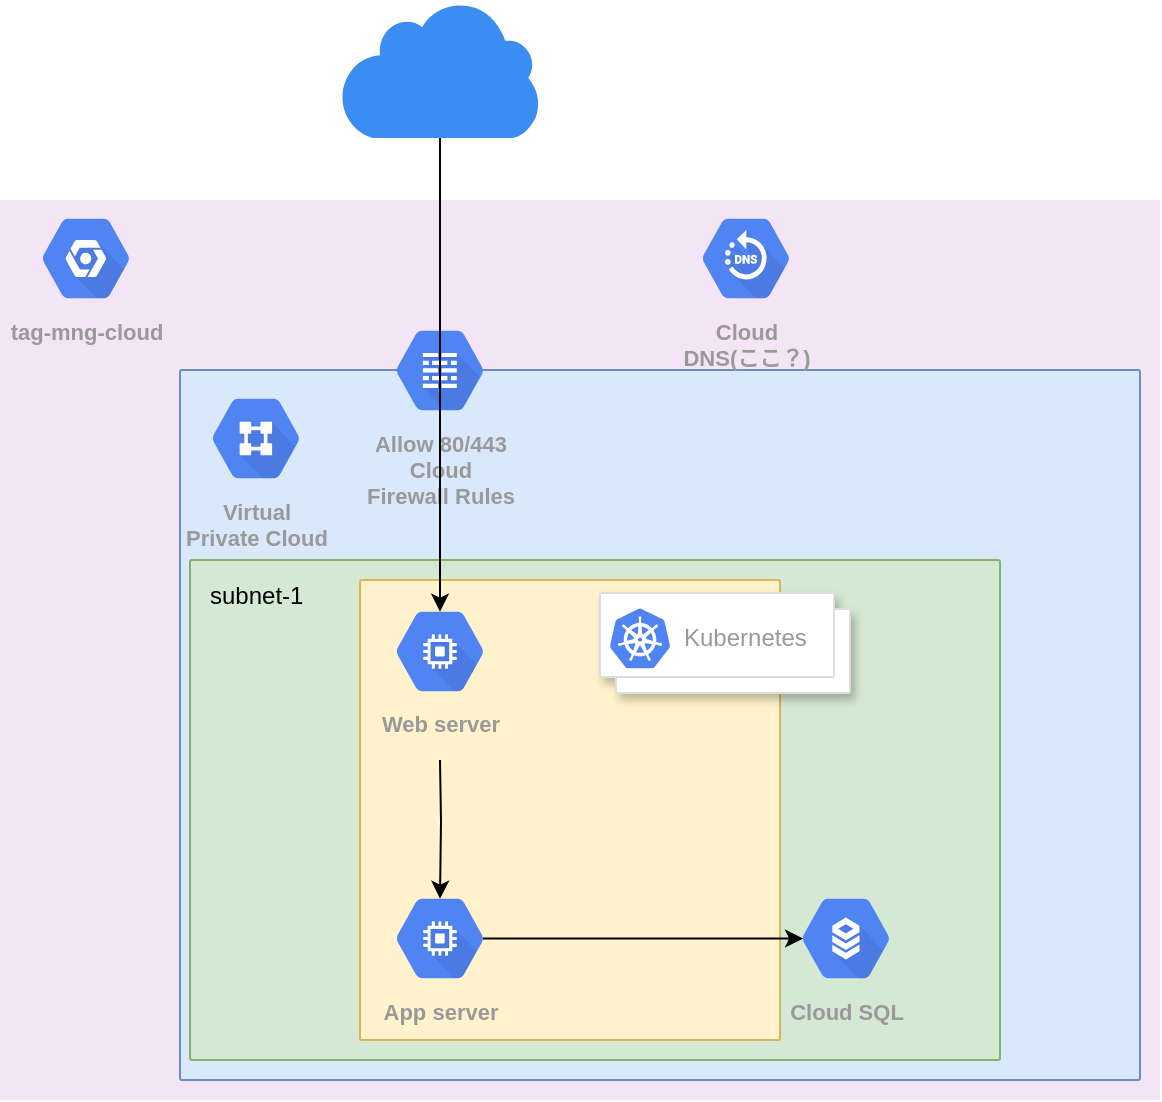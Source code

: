 <mxfile version="12.2.0" pages="1"><diagram id="d9hvXezwaqhMsfO8WMtO" name="arc"><mxGraphModel dx="675" dy="1678" grid="1" gridSize="10" guides="1" tooltips="1" connect="1" arrows="1" fold="1" page="1" pageScale="1" pageWidth="827" pageHeight="1169" math="0" shadow="0"><root><mxCell id="0"/><mxCell id="1" parent="0"/><mxCell id="9hy4bLcaHKWVvODeZnwO-1" value="" style="points=[[0,0,0],[0.25,0,0],[0.5,0,0],[0.75,0,0],[1,0,0],[1,0.25,0],[1,0.5,0],[1,0.75,0],[1,1,0],[0.75,1,0],[0.5,1,0],[0.25,1,0],[0,1,0],[0,0.75,0],[0,0.5,0],[0,0.25,0]];rounded=1;absoluteArcSize=1;arcSize=2;html=1;strokeColor=none;gradientColor=none;shadow=0;dashed=0;fontSize=12;fontColor=#9E9E9E;align=left;verticalAlign=top;spacing=10;spacingTop=-4;fillColor=#F3E5F5;" vertex="1" parent="1"><mxGeometry x="10" y="10" width="580" height="450" as="geometry"/></mxCell><mxCell id="9hy4bLcaHKWVvODeZnwO-5" value="" style="points=[[0,0,0],[0.25,0,0],[0.5,0,0],[0.75,0,0],[1,0,0],[1,0.25,0],[1,0.5,0],[1,0.75,0],[1,1,0],[0.75,1,0],[0.5,1,0],[0.25,1,0],[0,1,0],[0,0.75,0],[0,0.5,0],[0,0.25,0]];rounded=1;absoluteArcSize=1;arcSize=2;html=1;strokeColor=#6c8ebf;shadow=0;dashed=0;fontSize=12;align=left;verticalAlign=top;spacing=10;spacingTop=-4;fillColor=#dae8fc;" vertex="1" parent="1"><mxGeometry x="100" y="95" width="480" height="355" as="geometry"/></mxCell><mxCell id="9hy4bLcaHKWVvODeZnwO-10" value="subnet-1" style="points=[[0,0,0],[0.25,0,0],[0.5,0,0],[0.75,0,0],[1,0,0],[1,0.25,0],[1,0.5,0],[1,0.75,0],[1,1,0],[0.75,1,0],[0.5,1,0],[0.25,1,0],[0,1,0],[0,0.75,0],[0,0.5,0],[0,0.25,0]];rounded=1;absoluteArcSize=1;arcSize=2;html=1;strokeColor=#82b366;shadow=0;dashed=0;fontSize=12;align=left;verticalAlign=top;spacing=10;spacingTop=-4;fillColor=#d5e8d4;" vertex="1" parent="1"><mxGeometry x="105" y="190" width="405" height="250" as="geometry"/></mxCell><mxCell id="9hy4bLcaHKWVvODeZnwO-9" value="Virtual&#10;Private Cloud" style="html=1;fillColor=#5184F3;strokeColor=none;verticalAlign=top;labelPosition=center;verticalLabelPosition=bottom;align=center;spacingTop=-6;fontSize=11;fontStyle=1;fontColor=#999999;shape=mxgraph.gcp2.hexIcon;prIcon=virtual_private_cloud" vertex="1" parent="1"><mxGeometry x="105" y="100" width="66" height="58.5" as="geometry"/></mxCell><mxCell id="9hy4bLcaHKWVvODeZnwO-19" value="" style="html=1;aspect=fixed;strokeColor=none;shadow=0;align=center;verticalAlign=top;fillColor=#3B8DF1;shape=mxgraph.gcp2.cloud" vertex="1" parent="1"><mxGeometry x="180" y="-90" width="100" height="69" as="geometry"/></mxCell><mxCell id="9hy4bLcaHKWVvODeZnwO-21" value="tag-mng-cloud" style="html=1;fillColor=#5184F3;strokeColor=none;verticalAlign=top;labelPosition=center;verticalLabelPosition=bottom;align=center;spacingTop=-6;fontSize=11;fontStyle=1;fontColor=#999999;shape=mxgraph.gcp2.hexIcon;prIcon=placeholder" vertex="1" parent="1"><mxGeometry x="20" y="10" width="66" height="58.5" as="geometry"/></mxCell><mxCell id="9hy4bLcaHKWVvODeZnwO-23" value="Allow 80/443&lt;br&gt;Cloud&lt;br&gt;Firewall Rules" style="html=1;fillColor=#5184F3;strokeColor=none;verticalAlign=top;labelPosition=center;verticalLabelPosition=bottom;align=center;spacingTop=-6;fontSize=11;fontStyle=1;fontColor=#999999;shape=mxgraph.gcp2.hexIcon;prIcon=cloud_firewall_rules" vertex="1" parent="1"><mxGeometry x="197" y="66" width="66" height="58.5" as="geometry"/></mxCell><mxCell id="9hy4bLcaHKWVvODeZnwO-25" value="Cloud&lt;br&gt;DNS(ここ？)" style="html=1;fillColor=#5184F3;strokeColor=none;verticalAlign=top;labelPosition=center;verticalLabelPosition=bottom;align=center;spacingTop=-6;fontSize=11;fontStyle=1;fontColor=#999999;shape=mxgraph.gcp2.hexIcon;prIcon=cloud_dns" vertex="1" parent="1"><mxGeometry x="350" y="10" width="66" height="58.5" as="geometry"/></mxCell><mxCell id="9hy4bLcaHKWVvODeZnwO-27" value="Cloud SQL" style="html=1;fillColor=#5184F3;strokeColor=none;verticalAlign=top;labelPosition=center;verticalLabelPosition=bottom;align=center;spacingTop=-6;fontSize=11;fontStyle=1;fontColor=#999999;shape=mxgraph.gcp2.hexIcon;prIcon=cloud_sql" vertex="1" parent="1"><mxGeometry x="400" y="350" width="66" height="58.5" as="geometry"/></mxCell><mxCell id="9hy4bLcaHKWVvODeZnwO-32" value="" style="points=[[0,0,0],[0.25,0,0],[0.5,0,0],[0.75,0,0],[1,0,0],[1,0.25,0],[1,0.5,0],[1,0.75,0],[1,1,0],[0.75,1,0],[0.5,1,0],[0.25,1,0],[0,1,0],[0,0.75,0],[0,0.5,0],[0,0.25,0]];rounded=1;absoluteArcSize=1;arcSize=2;html=1;strokeColor=#d6b656;shadow=0;dashed=0;fontSize=12;align=left;verticalAlign=top;spacing=10;spacingTop=-4;fillColor=#fff2cc;gradientColor=none;comic=0;glass=0;noLabel=0;overflow=visible;" vertex="1" parent="1"><mxGeometry x="190" y="200" width="210" height="230" as="geometry"/></mxCell><mxCell id="9hy4bLcaHKWVvODeZnwO-12" value="Web server" style="html=1;fillColor=#5184F3;strokeColor=none;verticalAlign=top;labelPosition=center;verticalLabelPosition=bottom;align=center;spacingTop=-6;fontSize=11;fontStyle=1;fontColor=#999999;shape=mxgraph.gcp2.hexIcon;prIcon=compute_engine" vertex="1" parent="1"><mxGeometry x="197" y="206.5" width="66" height="58.5" as="geometry"/></mxCell><mxCell id="9hy4bLcaHKWVvODeZnwO-14" value="" style="edgeStyle=orthogonalEdgeStyle;rounded=0;orthogonalLoop=1;jettySize=auto;html=1;entryX=0.5;entryY=0.16;entryDx=0;entryDy=0;entryPerimeter=0;" edge="1" parent="1" target="9hy4bLcaHKWVvODeZnwO-13"><mxGeometry relative="1" as="geometry"><mxPoint x="230" y="290" as="sourcePoint"/></mxGeometry></mxCell><mxCell id="9hy4bLcaHKWVvODeZnwO-13" value="App server" style="html=1;fillColor=#5184F3;strokeColor=none;verticalAlign=top;labelPosition=center;verticalLabelPosition=bottom;align=center;spacingTop=-6;fontSize=11;fontStyle=1;fontColor=#999999;shape=mxgraph.gcp2.hexIcon;prIcon=compute_engine" vertex="1" parent="1"><mxGeometry x="197" y="350" width="66" height="58.5" as="geometry"/></mxCell><mxCell id="9hy4bLcaHKWVvODeZnwO-20" value="" style="edgeStyle=orthogonalEdgeStyle;rounded=0;orthogonalLoop=1;jettySize=auto;html=1;entryX=0.5;entryY=0.16;entryDx=0;entryDy=0;entryPerimeter=0;" edge="1" parent="1" source="9hy4bLcaHKWVvODeZnwO-19" target="9hy4bLcaHKWVvODeZnwO-12"><mxGeometry relative="1" as="geometry"><Array as="points"><mxPoint x="230" y="100"/><mxPoint x="230" y="100"/></Array></mxGeometry></mxCell><mxCell id="9hy4bLcaHKWVvODeZnwO-30" style="edgeStyle=orthogonalEdgeStyle;rounded=0;orthogonalLoop=1;jettySize=auto;html=1;exitX=0.825;exitY=0.5;exitDx=0;exitDy=0;exitPerimeter=0;entryX=0.175;entryY=0.5;entryDx=0;entryDy=0;entryPerimeter=0;" edge="1" parent="1" source="9hy4bLcaHKWVvODeZnwO-13" target="9hy4bLcaHKWVvODeZnwO-27"><mxGeometry relative="1" as="geometry"/></mxCell><mxCell id="9hy4bLcaHKWVvODeZnwO-33" value="" style="shape=mxgraph.gcp2.doubleRect;strokeColor=#dddddd;fillColor=#ffffff;shadow=1;strokeWidth=1;glass=0;comic=0;" vertex="1" parent="1"><mxGeometry x="310" y="206.5" width="125" height="50" as="geometry"/></mxCell><mxCell id="9hy4bLcaHKWVvODeZnwO-34" value="Kubernetes" style="dashed=0;connectable=0;html=1;fillColor=#5184F3;strokeColor=none;shape=mxgraph.gcp2.kubernetes_logo;part=1;labelPosition=right;verticalLabelPosition=middle;align=left;verticalAlign=middle;spacingLeft=5;fontColor=#999999;fontSize=12;" vertex="1" parent="9hy4bLcaHKWVvODeZnwO-33"><mxGeometry width="30" height="30" relative="1" as="geometry"><mxPoint x="5" y="7.675" as="offset"/></mxGeometry></mxCell></root></mxGraphModel></diagram></mxfile>